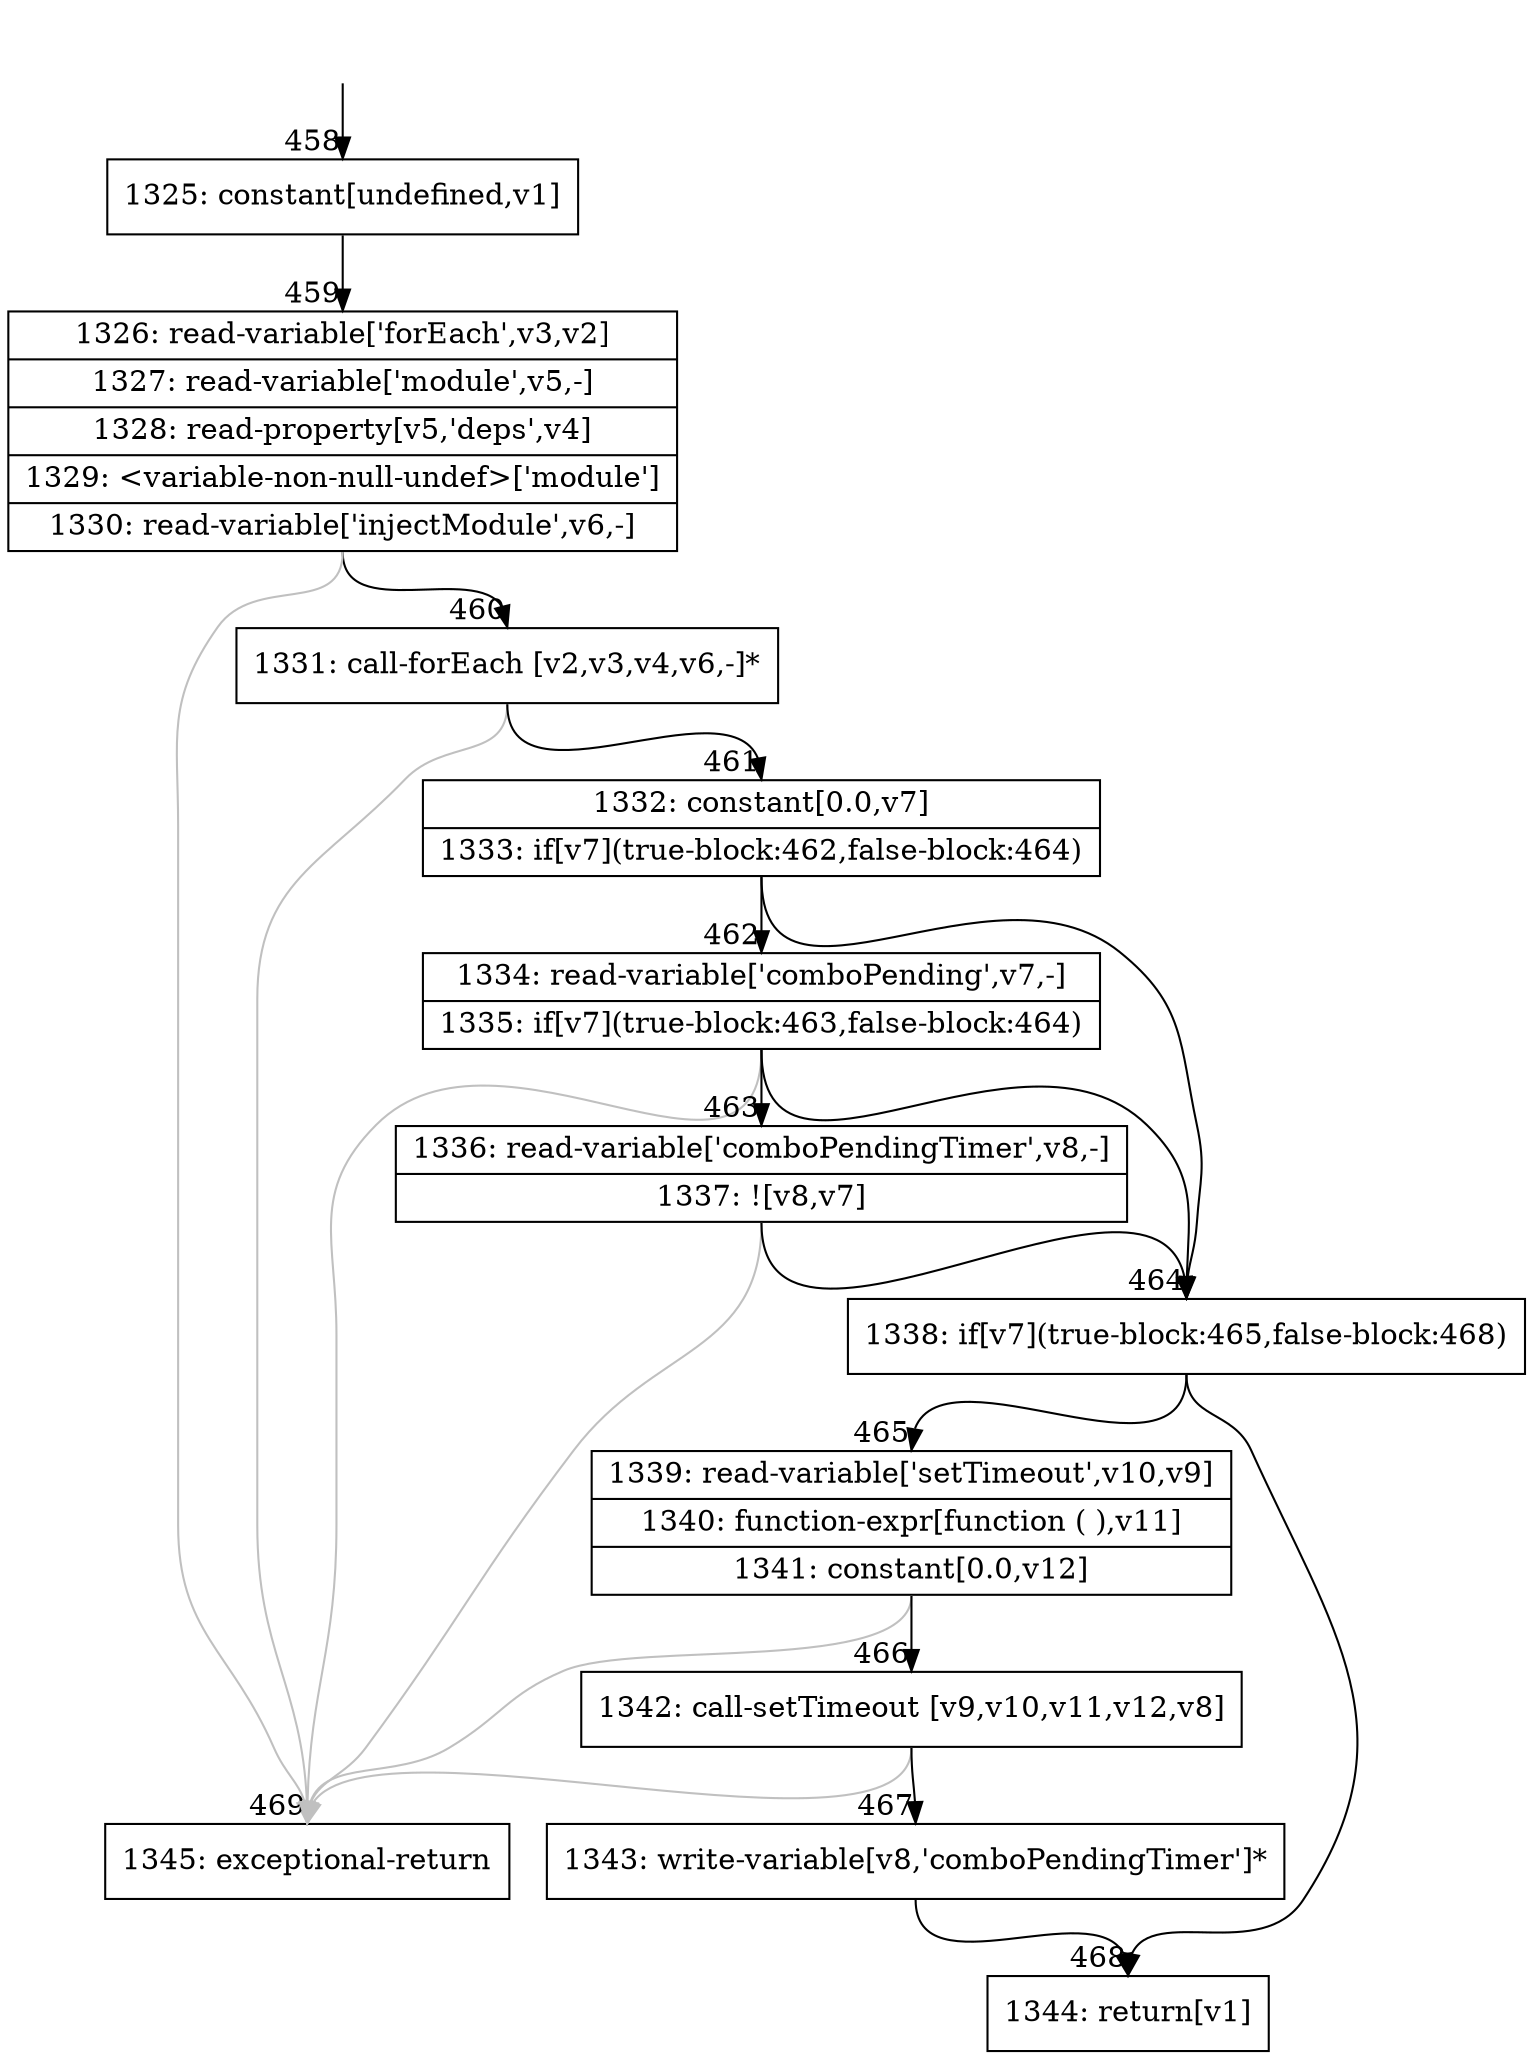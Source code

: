 digraph {
rankdir="TD"
BB_entry38[shape=none,label=""];
BB_entry38 -> BB458 [tailport=s, headport=n, headlabel="    458"]
BB458 [shape=record label="{1325: constant[undefined,v1]}" ] 
BB458 -> BB459 [tailport=s, headport=n, headlabel="      459"]
BB459 [shape=record label="{1326: read-variable['forEach',v3,v2]|1327: read-variable['module',v5,-]|1328: read-property[v5,'deps',v4]|1329: \<variable-non-null-undef\>['module']|1330: read-variable['injectModule',v6,-]}" ] 
BB459 -> BB460 [tailport=s, headport=n, headlabel="      460"]
BB459 -> BB469 [tailport=s, headport=n, color=gray, headlabel="      469"]
BB460 [shape=record label="{1331: call-forEach [v2,v3,v4,v6,-]*}" ] 
BB460 -> BB461 [tailport=s, headport=n, headlabel="      461"]
BB460 -> BB469 [tailport=s, headport=n, color=gray]
BB461 [shape=record label="{1332: constant[0.0,v7]|1333: if[v7](true-block:462,false-block:464)}" ] 
BB461 -> BB464 [tailport=s, headport=n, headlabel="      464"]
BB461 -> BB462 [tailport=s, headport=n, headlabel="      462"]
BB462 [shape=record label="{1334: read-variable['comboPending',v7,-]|1335: if[v7](true-block:463,false-block:464)}" ] 
BB462 -> BB464 [tailport=s, headport=n]
BB462 -> BB463 [tailport=s, headport=n, headlabel="      463"]
BB462 -> BB469 [tailport=s, headport=n, color=gray]
BB463 [shape=record label="{1336: read-variable['comboPendingTimer',v8,-]|1337: ![v8,v7]}" ] 
BB463 -> BB464 [tailport=s, headport=n]
BB463 -> BB469 [tailport=s, headport=n, color=gray]
BB464 [shape=record label="{1338: if[v7](true-block:465,false-block:468)}" ] 
BB464 -> BB465 [tailport=s, headport=n, headlabel="      465"]
BB464 -> BB468 [tailport=s, headport=n, headlabel="      468"]
BB465 [shape=record label="{1339: read-variable['setTimeout',v10,v9]|1340: function-expr[function ( ),v11]|1341: constant[0.0,v12]}" ] 
BB465 -> BB466 [tailport=s, headport=n, headlabel="      466"]
BB465 -> BB469 [tailport=s, headport=n, color=gray]
BB466 [shape=record label="{1342: call-setTimeout [v9,v10,v11,v12,v8]}" ] 
BB466 -> BB467 [tailport=s, headport=n, headlabel="      467"]
BB466 -> BB469 [tailport=s, headport=n, color=gray]
BB467 [shape=record label="{1343: write-variable[v8,'comboPendingTimer']*}" ] 
BB467 -> BB468 [tailport=s, headport=n]
BB468 [shape=record label="{1344: return[v1]}" ] 
BB469 [shape=record label="{1345: exceptional-return}" ] 
//#$~ 787
}
